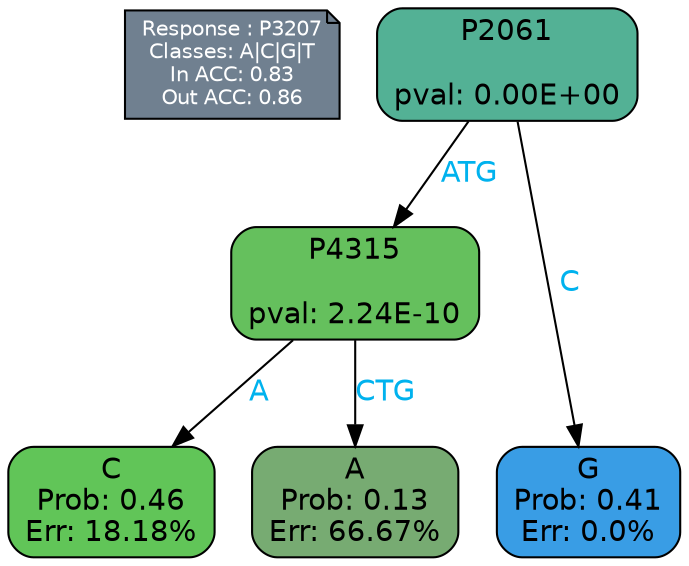 digraph Tree {
node [shape=box, style="filled, rounded", color="black", fontname=helvetica] ;
graph [ranksep=equally, splines=polylines, bgcolor=transparent, dpi=600] ;
edge [fontname=helvetica] ;
LEGEND [label="Response : P3207
Classes: A|C|G|T
In ACC: 0.83
Out ACC: 0.86
",shape=note,align=left,style=filled,fillcolor="slategray",fontcolor="white",fontsize=10];1 [label="P2061

pval: 0.00E+00", fillcolor="#53b195"] ;
2 [label="P4315

pval: 2.24E-10", fillcolor="#65c05d"] ;
3 [label="C
Prob: 0.46
Err: 18.18%", fillcolor="#61c558"] ;
4 [label="A
Prob: 0.13
Err: 66.67%", fillcolor="#77ab72"] ;
5 [label="G
Prob: 0.41
Err: 0.0%", fillcolor="#399de5"] ;
1 -> 2 [label="ATG",fontcolor=deepskyblue2] ;
1 -> 5 [label="C",fontcolor=deepskyblue2] ;
2 -> 3 [label="A",fontcolor=deepskyblue2] ;
2 -> 4 [label="CTG",fontcolor=deepskyblue2] ;
{rank = same; 3;4;5;}{rank = same; LEGEND;1;}}